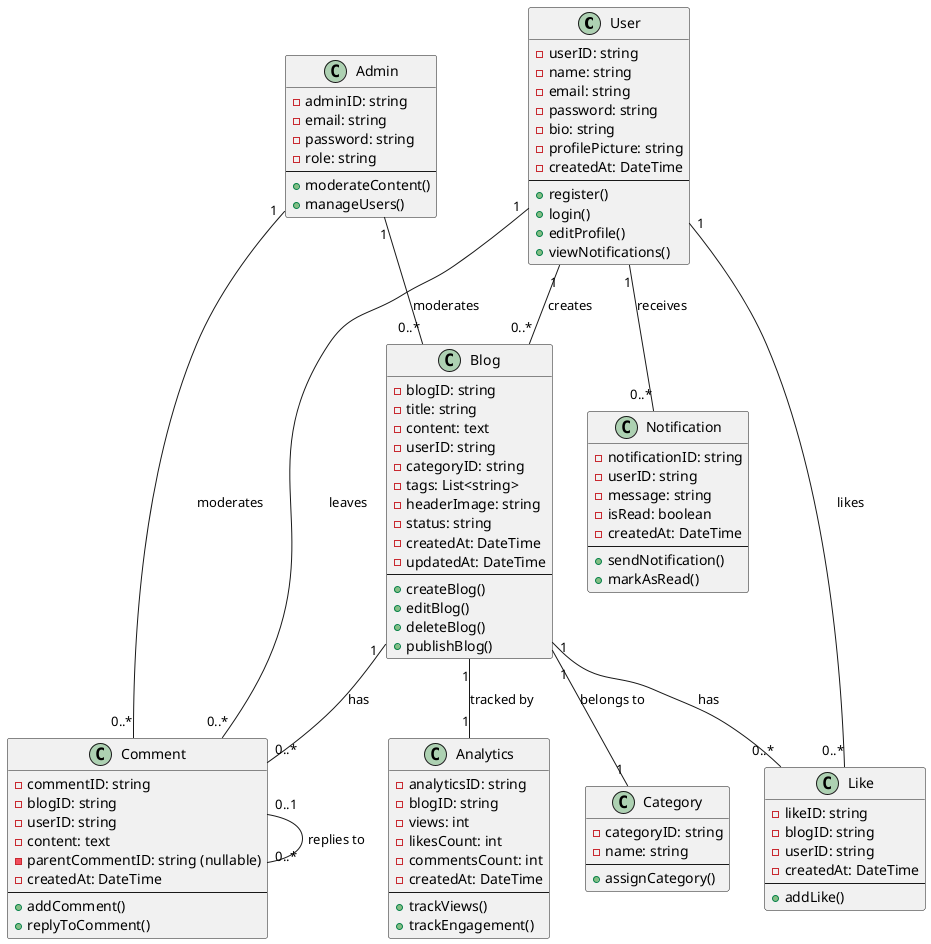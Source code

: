 @startuml
class User {
  - userID: string
  - name: string
  - email: string
  - password: string
  - bio: string
  - profilePicture: string
  - createdAt: DateTime
  --
  + register()
  + login()
  + editProfile()
  + viewNotifications()
}

class Blog {
  - blogID: string
  - title: string
  - content: text
  - userID: string
  - categoryID: string
  - tags: List<string>
  - headerImage: string
  - status: string
  - createdAt: DateTime
  - updatedAt: DateTime
  --
  + createBlog()
  + editBlog()
  + deleteBlog()
  + publishBlog()
}

class Category {
  - categoryID: string
  - name: string
  --
  + assignCategory()
}

class Comment {
  - commentID: string
  - blogID: string
  - userID: string
  - content: text
  - parentCommentID: string (nullable)
  - createdAt: DateTime
  --
  + addComment()
  + replyToComment()
}

class Like {
  - likeID: string
  - blogID: string
  - userID: string
  - createdAt: DateTime
  --
  + addLike()
}

class Notification {
  - notificationID: string
  - userID: string
  - message: string
  - isRead: boolean
  - createdAt: DateTime
  --
  + sendNotification()
  + markAsRead()
}

class Admin {
  - adminID: string
  - email: string
  - password: string
  - role: string
  --
  + moderateContent()
  + manageUsers()
}

class Analytics {
  - analyticsID: string
  - blogID: string
  - views: int
  - likesCount: int
  - commentsCount: int
  - createdAt: DateTime
  --
  + trackViews()
  + trackEngagement()
}

User "1" -- "0..*" Blog : "creates"
User "1" -- "0..*" Comment : "leaves"
User "1" -- "0..*" Like : "likes"
User "1" -- "0..*" Notification : "receives"
Blog "1" -- "0..*" Comment : "has"
Blog "1" -- "0..*" Like : "has"
Blog "1" -- "1" Category : "belongs to"
Blog "1" -- "1" Analytics : "tracked by"
Comment "0..1" -- "0..*" Comment : "replies to"
Admin "1" -- "0..*" Blog : "moderates"
Admin "1" -- "0..*" Comment : "moderates"
@enduml
